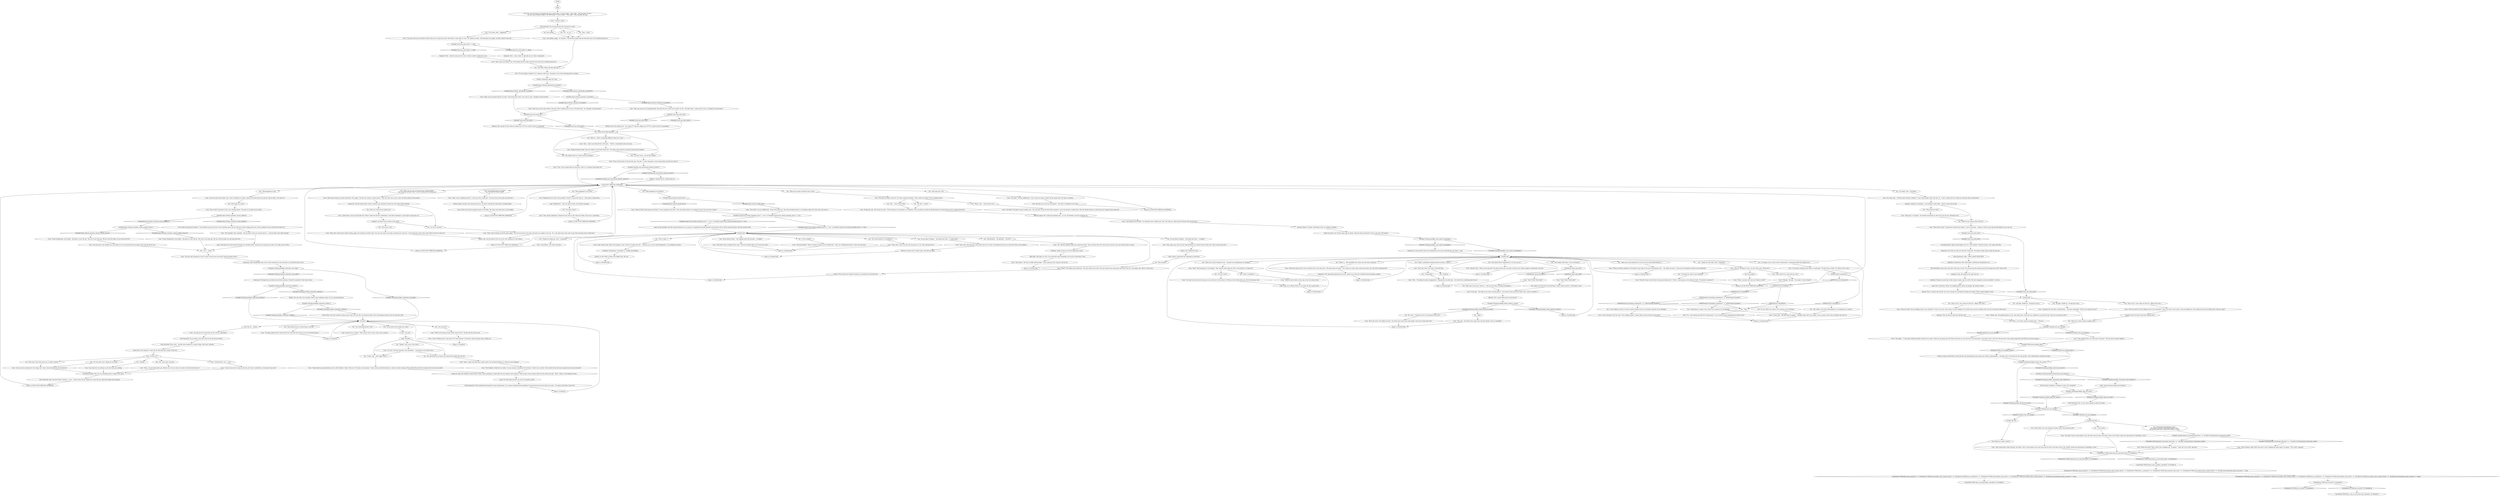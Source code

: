 # WHIRLING F2 / CUNO WAKEUP
# If you didn't make the authority check.
# ==================================================
digraph G {
	  0 [label="START"];
	  1 [label="input"];
	  2 [label="Variable[\"cargo.evrart_exited_unionhub_once\"] == true  or Variable[\"cargo.evrart_exited_unionhub_once\"] == true"];
	  3 [label="Variable[\"cargo.evrart_exited_unionhub_once\"] == true  or Variable[\"cargo.evrart_exited_unionhub_once\"] == true", shape=diamond];
	  4 [label="!(Variable[\"cargo.evrart_exited_unionhub_once\"] == true  or Variable[\"cargo.evrart_exited_unionhub_once\"] == true)", shape=diamond];
	  5 [label="Cuno: \"Yeah? What? What bells?\""];
	  6 [label="You: \"*Something*.\""];
	  7 [label="Cuno: \"Yeah, like what?\" He seems to like the idea."];
	  8 [label="IsTHCPresent(\"ultraliberal\")"];
	  9 [label="IsTHCPresent(\"ultraliberal\")", shape=diamond];
	  10 [label="!(IsTHCPresent(\"ultraliberal\"))", shape=diamond];
	  11 [label="Empathy: Wow, he did not take that rejection well."];
	  12 [label="You: \"I'm in pain, what... happened?\""];
	  13 [label="Cuno: \"Babybeard was in here. Was probably a *bitch* to clean this shit up...\" This seems to please him."];
	  14 [label="You: \"I'm a psycholocomotor, Cuno.\""];
	  15 [label="Cuno: \"Some doctor your pig friends sent over. Nix Fucklieb, I think. Total cunt.\" He spits on the ground. \"Came in here and knife fucked you, when you where sleeping. Then fucked off and told me to phone him if you shit yourself.\""];
	  16 [label="You: \"I feel fantastic. Let's... rock.\""];
	  17 [label="You: \"Who cares. Who cares about me. It doesn't matter.\""];
	  18 [label="You: \"What style was that?\""];
	  19 [label="Composure: Cunn and Pig? And you're picking him up on your cop-frequency too. This is... bad."];
	  20 [label="Cuno: \"Nix Fucklieb, I think he was called,\" he says trying to remember the situation. \"Said he was a doctor. Then fucked off and told me to phone him if you shit yourself.\""];
	  21 [label="You: \"Do you know if Joyce -- the company lady with the boat -- is alright?\""];
	  22 [label="Cuno: \"The big fuckhole?\" There's a flash of respect on his freckled face. \"Yeah, he's drinking downstairs. Cuno's not into that.\""];
	  23 [label="Jump to: [Untitled hub]"];
	  24 [label="You: \"Okay.\""];
	  25 [label="You: \"Thanks for your help, Cuno.\" (Conclude.)"];
	  26 [label="Cuno: \"Shit, pig... You better have some more shit than fuckin' roses or something.\""];
	  27 [label="Jump to: [Untitled hub]"];
	  28 [label="Conceptualization: Big-up fucky-fingers? He *is* a *free-thinker*. Beyond the box. Can't argue with that."];
	  29 [label="Variable[\"yard.cuno_intro_hub\"]"];
	  30 [label="Variable[\"yard.cuno_intro_hub\"]", shape=diamond];
	  31 [label="!(Variable[\"yard.cuno_intro_hub\"])", shape=diamond];
	  32 [label="Cuno: \"Thanks, pig.\" He quickly glances at you, then looks away. \"Now get your crippled ass up and tell Cuno, what are we gonna do now?\""];
	  33 [label="Composure: The kid really doesn't seem to harbour any animosity towards you. He seems almost friendly."];
	  34 [label="You: \"We're cool, Cuno,\""];
	  35 [label="CancelTask(\"TASK.find_a_way_to_turn_back_time_canceled\")--[[ Variable[ ]]"];
	  36 [label="Cuno: \"Nah... Cuno's just off speed for a few days...\" There's a melancholy look in his eyes."];
	  37 [label="You: \"Are you hurt?\""];
	  38 [label="Cuno: You see the shape of a prepubescent boy in FALN pants. It turns double -- then triple -- from the pain. He says:\nYou see Cuno's familiar shape in the FALN pants. It turns double -- then triple -- from the pain. He says:"];
	  39 [label="Empathy: Wow... Cuno's about to take pity on you. That's unexpected."];
	  40 [label="Pain Threshold: Yeah, that kid's taken a beating -- or ten -- from his dad. He has regard for a man who can walk after taking some damage."];
	  41 [label="Hand/Eye Coordination: It probably is... fucking butterfingers."];
	  42 [label="Volition: It's the *fault* of those who *killed* him. Not you."];
	  43 [label="Half Light: That bag's on *you*. You could have done something, but you just stood there. Fuck..."];
	  44 [label="Cuno: \"Walls are full of holes in here, pig. Even Cuno knows that.\""];
	  45 [label="Variable[\"whirling.postfight_klaasjeroom_hint_ballistics\"]"];
	  46 [label="Variable[\"whirling.postfight_klaasjeroom_hint_ballistics\"]", shape=diamond];
	  47 [label="!(Variable[\"whirling.postfight_klaasjeroom_hint_ballistics\"])", shape=diamond];
	  48 [label="You: \"Communism is stupid, Cuno. And it's not a person. It's an ideology.\""];
	  49 [label="You: \"Nothing.\""];
	  50 [label="Jump to: [CUNO POST TRIBUNAL MAINHUB]"];
	  51 [label="You: \"We should check Klaasje's room.\"\n\"We should check Mrs. Katarzine Alasije's room.\"\n\"We should check Miss Oranje Disco Dancer's room.\""];
	  52 [label="You: \"All right. Saddle up.\" (Accept the Cuno.)"];
	  53 [label="Pain Threshold: Look at him. Life hasn't been easy on him. You wanna drag him along and put him through more shit? *Your* shit?"];
	  54 [label="Cuno: \"Sorry for what?! For not adding Cuno to your shitshow?! Cuno's not sorry. Cuno's glad. I was just kidding. You couldn't get Cuno for a million reál. You can't even get out bed, loser.\""];
	  55 [label="Cuno: \"Bitch next door? That's what Cuno's thinking too,\" he agrees. \"Good call. Let's rock it, pig-man.\""];
	  56 [label="Variable[\"whirling.cuno_not_coming\"]"];
	  57 [label="Variable[\"whirling.cuno_not_coming\"]", shape=diamond];
	  58 [label="!(Variable[\"whirling.cuno_not_coming\"])", shape=diamond];
	  59 [label="Cuno: \"They say you burned half the city down. Thousands dead. That's very cool to Cuno. I thought I'd stick around.\""];
	  60 [label="Rhetoric: He's saying *I* now? And not calling you a f****t or a pig? Is he ill or something?"];
	  61 [label="Cuno: \"Pretty fucking bad, Cuno thinks.\" He points to your left leg. \"But you're one lucky pig. The doc took the bullet out and said you'll live.\""];
	  62 [label="Variable[\"whirling.postfight_endurance_very_high\"]"];
	  63 [label="Variable[\"whirling.postfight_endurance_very_high\"]", shape=diamond];
	  64 [label="!(Variable[\"whirling.postfight_endurance_very_high\"])", shape=diamond];
	  65 [label="Cuno: \"Cuno did.\""];
	  66 [label="You: (Get up -- slowly.)"];
	  67 [label="Cuno: He looks you in the eye and repeats: \"Two days is *nothing* to the Cuno.\""];
	  68 [label="Volition: Of course she's *really* gone, what did you think."];
	  69 [label="Cuno: \"Was nothin'.\" He tries to shake off the image. \"Cuno's gonna go into a bag too. We all are.\""];
	  70 [label="Variable[\"whirling.postfight_logic_her_room\"]"];
	  71 [label="Variable[\"whirling.postfight_logic_her_room\"]", shape=diamond];
	  72 [label="!(Variable[\"whirling.postfight_logic_her_room\"])", shape=diamond];
	  73 [label="Volition: Relax, the kid is just messing with you. You didn't actually get *thousands* of people killed."];
	  74 [label="Variable[\"plaza.tribunal_hardie_shot\"]"];
	  75 [label="Variable[\"plaza.tribunal_hardie_shot\"]", shape=diamond];
	  76 [label="!(Variable[\"plaza.tribunal_hardie_shot\"])", shape=diamond];
	  77 [label="Jump to: [CUNO POST TRIBUNAL MAINHUB]"];
	  78 [label="Cuno: \"Tough shit, pig.\" He crosses his arms. \"All Cuno knows is the harbour is in lockdown, town's fucked now. Half the Hardie bitches are dead and even your company bitch left.\""];
	  79 [label="Cuno: \"Oh really?\" He doesn't seem to believe you. \"You can't get to that fat fuck Evrart anymore, 'cause the harbour's locked down. Half the Hardie bitches are dead and your company bitch sailed off.\""];
	  80 [label="You: \"Okay.\""];
	  81 [label="You: \"It's simple, Cuno. I have to find *communism*. Communism killed the hanged man.\""];
	  82 [label="You: \"The coolest, Cuno. But unfortunately it's an ideology, not a person.\""];
	  83 [label="You: \"I don't know. Let's just aimlessly wander until a clue presents itself.\""];
	  84 [label="You: \"Sorry, Cuno, I can't take you with me.\" (Refuse the Cuno.)"];
	  85 [label="Untitled hub (02)"];
	  86 [label="Variable[\"yard.cuno_intro_hub\"] == false"];
	  87 [label="Variable[\"yard.cuno_intro_hub\"] == false", shape=diamond];
	  88 [label="!(Variable[\"yard.cuno_intro_hub\"] == false)", shape=diamond];
	  89 [label="Cuno: \"Yeah, that's what Cuno's fuckin' saying, piggo. He's letting you off the hook.\" He rests his hands on his hips and looks you in the eye. \"A one time boon, from Cunn to pig. There won't be a next one.\""];
	  90 [label="You: \"Wait... what?\""];
	  91 [label="You: \"The what? Where did they take him?\""];
	  92 [label="Cuno: \"Nah, Cuno's just lying to you. The fucking boo-boo wagon took four-eyes away. He's probably gonna live.\""];
	  93 [label="Variable[\"whirling.cuno_postribunal_rhetoric_noslurs\"]"];
	  94 [label="Variable[\"whirling.cuno_postribunal_rhetoric_noslurs\"]", shape=diamond];
	  95 [label="!(Variable[\"whirling.cuno_postribunal_rhetoric_noslurs\"])", shape=diamond];
	  96 [label="You: \"What happened to me?\""];
	  97 [label="Logic: *Babybeard*... that can only be Garte, the cafeteria manager."];
	  98 [label="Endurance: Through tears and blood and stitches tearing it *should* be possible. From time to time..."];
	  99 [label="You: \"Has anyone from my station been to see me?\""];
	  100 [label="Variable[\"whirling.postfight_cuno_esprit_cunnandpig\"]"];
	  101 [label="Variable[\"whirling.postfight_cuno_esprit_cunnandpig\"]", shape=diamond];
	  102 [label="!(Variable[\"whirling.postfight_cuno_esprit_cunnandpig\"])", shape=diamond];
	  103 [label="You: \"You said thousands are dead?\"\n\"You said half the town is dead?\""];
	  104 [label="Cuno: \"Sure, pig. Sure.\" He shakes his head. \"You better have more than some fuckin' roses if you wanna bust this.\""];
	  105 [label="You: \"All right. Saddle up.\" (Accept the Cuno.)"];
	  106 [label="You: \"Now? As to what's going to happen next...\""];
	  107 [label="Cuno: \"That sounds like a hella shit plan. You askin' Cuno to come along to your shit-show and you don't even know what to do? Fuckin' check your pig journal or something. C'mon...\""];
	  108 [label="Variable[\"plaza.tribunal_headshot_succeeded\"]"];
	  109 [label="Variable[\"plaza.tribunal_headshot_succeeded\"]", shape=diamond];
	  110 [label="!(Variable[\"plaza.tribunal_headshot_succeeded\"])", shape=diamond];
	  111 [label="You: \"Thanks, Cuno, you're a life saver.\""];
	  112 [label="Cuno: \"Titus died,\" he says indifferently. \"Some of his goons too. The whole fucking harbour is in lockdown right now. Even Cuno can't get in.\""];
	  113 [label="Cuno: \"No.\" The kid suddenly looks very young and small. \"She was dead when the Union doctor arrived. Cuno saw them put her in a bag.\""];
	  114 [label="Cuno: \"Will-pig.\" He nods. \"You ready to walk, will-pig?\""];
	  115 [label="Cuno: \"Shit ain't nothing to Cuno,\" he says with a nod. \"What now?\""];
	  116 [label="Cuno: \"That's Klaasje, right? Bitch next door? Cuno's thinking the same thing,\" he agrees. \"Let's rock it, pig-man.\""];
	  117 [label="Variable[\"yard.cuno_intro_hub\"]"];
	  118 [label="Variable[\"yard.cuno_intro_hub\"]", shape=diamond];
	  119 [label="!(Variable[\"yard.cuno_intro_hub\"])", shape=diamond];
	  120 [label="Jump to: [Untitled hub]"];
	  121 [label="You: \"Wait, but *why* do you forgive me?"];
	  122 [label="Empathy: He doesn't have anyone in the world."];
	  123 [label="IsTaskActive(\"TASK.check_back_on_renovation_later\")--[[ Variable[ ]]"];
	  124 [label="IsTaskActive(\"TASK.check_back_on_renovation_later\")--[[ Variable[ ]]", shape=diamond];
	  125 [label="!(IsTaskActive(\"TASK.check_back_on_renovation_later\")--[[ Variable[ ]])", shape=diamond];
	  126 [label="Variable[\"plaza.tribunal_shoulder_wound_avoided_cuirass\"]"];
	  127 [label="Variable[\"plaza.tribunal_shoulder_wound_avoided_cuirass\"]", shape=diamond];
	  128 [label="!(Variable[\"plaza.tribunal_shoulder_wound_avoided_cuirass\"])", shape=diamond];
	  129 [label="Cunohurt"];
	  130 [label="You: \"You said there was a doctor who removed the bullet from my leg.\""];
	  131 [label="Cuno: \"Final-style,\" he repeats. \"You fucked everything up. Now Cuno's all you got. Terminal Cuno.\""];
	  132 [label="You: \"Is Titus alright?\""];
	  133 [label="Drama: He's telling the truth."];
	  134 [label="Cuno: \"Rich bitch? Yeah, probably. Boat's gone. Cuno'd be fucking *fine* too if Cuno had a boat...\""];
	  135 [label="Cuno: \"Yeah? What? What bells?\""];
	  136 [label="You: \"They were on the roof. I did not... I did not catch them. Fucking butterfingers...\""];
	  137 [label="You: \"*Why* do you wanna come with me?\""];
	  138 [label="Variable[\"whirling.cuno_not_coming\"]"];
	  139 [label="Variable[\"whirling.cuno_not_coming\"]", shape=diamond];
	  140 [label="!(Variable[\"whirling.cuno_not_coming\"])", shape=diamond];
	  141 [label="You: \"Gnhhhh...\""];
	  142 [label="Cuno: \"Cuno can see you're trying to shit him, but Cuno's unshittable, so fuck does Cuno care?\""];
	  143 [label="Logic: If he did triage and left, you must be relatively stable."];
	  144 [label="Pain Threshold: Also, it's just close enough to endure the walk."];
	  145 [label="Cuno: \"Two days,\" he says indifferently. \"Cuno's been out longer, sleepin' off the speed train. Two days is nothing.\""];
	  146 [label="Logic: Evrart probably used this armed altercation as an excuse to completely barricade himself in the harbour and cut off all communications with the outside world."];
	  147 [label="Untitled hub"];
	  148 [label="Cuno: \"To the hospital, fucktard. Try to keep up with Cuno.\" He glares at you with something akin to respect..."];
	  149 [label="Cuno: \"Pretty fucking bad, Cuno thinks.\" He points to your left leg. \"But you're one lucky pig. The doc took the bullet out and said you'll live.\""];
	  150 [label="Cuno: \"The shoulder's fine, probably... The doc didn't seem too worried about it -- said the bullet went right through.\""];
	  151 [label="Cuno: \"*Why* in the name of fuck would Cuno be hurt?\" The kid rolls his eyes at you."];
	  152 [label="Cuno: \"Cuno's fucking smart, Cuno wasn't *in* that fuck-pile. Cuno knows when shit goes south, unlike you.\""];
	  153 [label="You: \"I'm very bad, Cuno. Things are very bad.\""];
	  154 [label="Cuno: \"Yeah, she's way gone pig. Cuno's been here for two days and babybeard and you are the only fucks in the building.\""];
	  155 [label="Cuno: \"You want Cuno to be your yes-man, or you want me to tell it like it is? Walls are full of holes here, pig. Even Cuno knows that.\""];
	  156 [label="You: \"How long was I out?\""];
	  157 [label="You: \"Relax, Cuno -- I know what to do.\""];
	  158 [label="You: (Yank it out and show the dried flower, while it falls to pieces.) \"This flower, Cuno!\""];
	  159 [label="Variable[\"whirling.postfight_blackc_rhetoric_wrong\"]"];
	  160 [label="Variable[\"whirling.postfight_blackc_rhetoric_wrong\"]", shape=diamond];
	  161 [label="!(Variable[\"whirling.postfight_blackc_rhetoric_wrong\"])", shape=diamond];
	  162 [label="Cuno: \"Yeah that sounds real to Cuno. Forensics-shit. True crime shit.\" The kid punches his palm. \"Let's check out some crime scenes and assess shit. Pig-style! Anything else?\""];
	  163 [label="Cuno: \"So... you're gonna go after this *Communism*, or you wanna bounce something else off the Cuno?\""];
	  164 [label="Jump to: [CUNO POST TRIBUNAL MAINHUB]"];
	  165 [label="Pain Threshold: Ouch, ouch... The kid turns double for a second. Damn, that hurts. Breathe..."];
	  166 [label="You: \"Titus is dead...?\""];
	  167 [label="You: \"Do you know if Klaasje -- the blonde next door -- is really gone?\""];
	  168 [label="Shivers: A gust of wind blows in from the bay, the duraluminium box around you vibrates imperceptibly... a familiar cold, a red thread on the roof upstairs. Taut. Plucked like a string by the gust."];
	  169 [label="Variable[\"TASK.arrest_klaasje_done\"]"];
	  170 [label="Variable[\"TASK.arrest_klaasje_done\"]", shape=diamond];
	  171 [label="!(Variable[\"TASK.arrest_klaasje_done\"])", shape=diamond];
	  172 [label="You: \"What happened to the others?\""];
	  173 [label="Jump to: [Untitled hub]"];
	  174 [label="Rhetoric: He's wrong! What does he even know?!"];
	  175 [label="Cuno: \"Huh?\" The kid appears to be thinking. \"That could've been there for years. Cuno thinks it's a dead end.\""];
	  176 [label="You: \"I don't know but I won't give up, Cuno.\""];
	  177 [label="Jump to: [Untitled hub]"];
	  178 [label="Empathy: Look, this might be his only way out."];
	  179 [label="Untitled hub"];
	  180 [label="Jump to: [Untitled hub]"];
	  181 [label="Cuno: \"Yeah, Cuno's letting you off the hook, piggo.\" He rests his hands on his hips and looks you straight in the eye. \"It's a one time boon, from Cunn to pig. The next time you're a dead man.\""];
	  182 [label="IsTaskActive(\"TASK.face_yourself\")--[[ Variable[ ]]"];
	  183 [label="IsTaskActive(\"TASK.face_yourself\")--[[ Variable[ ]]", shape=diamond];
	  184 [label="!(IsTaskActive(\"TASK.face_yourself\")--[[ Variable[ ]])", shape=diamond];
	  185 [label="Cuno: \"Now's not the time to shit the bed, pig.\" He spits. \"C'mon, baconman, Cuno's gonna help you hold your shit in.\""];
	  186 [label="Pain Threshold: You can take it. Just don't lean on the old leg too heavily."];
	  187 [label="Cuno: \"What?\" He studies your expression. \"You don't believe the Cuno? You don't believe the Cuno knows this shit? Fuck you, Cuno keeps tabs. Bitch is outta town.\""];
	  188 [label="You: \"Yeah, it probably is.\""];
	  189 [label="Logic: There is no telling *when* it was made. He had a point there."];
	  190 [label="Cuno: \"Some of those Union goons got fucked,\" he says pointing at the door. \"Now the whole harbour is in lockdown. Even Cuno can't get in there.\""];
	  191 [label="You: \"Did Elizabeth -- the gardener -- survive?\""];
	  192 [label="You: \"Thanks for telling me, Cuno.\" (Conclude.)"];
	  193 [label="Endurance: Say what you will, but this kid's *hard shit*. He might actually make a good cop one day."];
	  194 [label="Pain Threshold: You can barely hear him, the pain is so bad."];
	  195 [label="Cuno: \"They say you got a lot of people killed. Like half the town. They say you didn't do shit.\" He looks down. \"I guess that's cool, so I thought I'd stick around.\""];
	  196 [label="Jump to: [CUNO POST TRIBUNAL MAINHUB]"];
	  197 [label="You: \"C'mon, man... who *really* did it?\""];
	  198 [label="Cuno: \"Yeah... Some cunt from your station came over and knife fucked you, when you were sleeping.\""];
	  199 [label="Cuno: Cuno observes you getting on your feet and says nothing."];
	  200 [label="Cuno: \"Cuno's got zero patience for this weepy shit. Cuno's been through way worse than this.\""];
	  201 [label="Cuno: \"So how is it?\""];
	  202 [label="Jump to: [CUNO POST TRIBUNAL MAINHUB]"];
	  203 [label="Esprit de Corps: Let's do this tango, pig, he thinks. Detective Pig and detective Cunn on the case. We bouncin'."];
	  204 [label="You: \"The fuck Cuno?\""];
	  205 [label="Variable[\"whirling.postfight_shivers_her_room\"]"];
	  206 [label="Variable[\"whirling.postfight_shivers_her_room\"]", shape=diamond];
	  207 [label="!(Variable[\"whirling.postfight_shivers_her_room\"])", shape=diamond];
	  208 [label="Jump to: [CUNO POST TRIBUNAL MAINHUB]"];
	  209 [label="Cuno: \"No problem. Cuno shares the info.\""];
	  210 [label="Cuno: \"She's gone, pig. Cuno saw her take off before you started all that violent shit. Had a suitcase and shit.\""];
	  211 [label="CheckItem(\"dried_may_bells\")"];
	  212 [label="CheckItem(\"dried_may_bells\")", shape=diamond];
	  213 [label="!(CheckItem(\"dried_may_bells\"))", shape=diamond];
	  214 [label="Cuno: \"C'mon, pig...\" The kid snaps his fingers. \"Thoughts didn't kill Cuno's gimp. It was a person. Even Cuno can figure this shit out.\""];
	  215 [label="Untitled hub (02)"];
	  216 [label="Cuno: \"This scene is dead.\" He gestures towards the window. \"Cuno's outta here -- might as well be a pig, big-up fucky-fingers on my way out.\""];
	  217 [label="You: \"Now... as to what's going to happen next...\" (Get up.)"];
	  218 [label="Cuno: \"Don't get all hung up on that yesterday's shit, piggo,\" the kid says, trying to sound mature. \"That was then, this is now. Cuno's all about being in the moment.\""];
	  219 [label="Cuno: \"Sure, Cuno's gonna help you with that. Cuno's in a *giving* mood right now.\""];
	  220 [label="Cuno: \"Are your legs attached to Cuno? Can the *Cuno* move your legs? The fuck should I know...\""];
	  221 [label="Savoir Faire: You won't be able to dance much, that's for sure. But you should be able to live with limping around. If you can call that a life."];
	  222 [label="Cuno: \"You askin' Cuno to come along to your shit-show and you don't even know what to do? Fuckin' check your pig journal or something. C'mon...\""];
	  223 [label="Cuno: \"Yeah, that's what Cuno said. No one goes in or out. Shit's paranoid now.\""];
	  224 [label="You: \"There's something creeping around out there. I sense it.\""];
	  225 [label="IsTHCPresent(\"communist\")"];
	  226 [label="IsTHCPresent(\"communist\")", shape=diamond];
	  227 [label="!(IsTHCPresent(\"communist\"))", shape=diamond];
	  228 [label="Cuno: \"Miracle? Shit... What is this weak shit? You gotta watch your own back, miracles don't fuckin' happen in Martinaise. Get real.\""];
	  229 [label="You: \"I'm giving up. Time to start drinking.\""];
	  230 [label="Jump to: [Untitled hub]"];
	  231 [label="Empathy: Asking for something -- even asking to come along -- doesn't come easy for him."];
	  232 [label="You: Whatever it takes. [Leave.]"];
	  233 [label="You: \"Didn't you say you and I were done. Professionally?\"\n\"How come you're here, Cuno -- aren't you pissed at me anymore?\""];
	  234 [label="Drama: Sire, the boy believes this to be true. He's giving you a last chance."];
	  235 [label="Cuno: \"Just kidding, piggo,\" he chuckles. \"The boo-boo wagon took the binoclard away. He's probably gonna live.\""];
	  236 [label="Cuno: \"They say you shot that fucker in the face. That's fucking cool to Cuno.\" He looks down. \"So I thought I'd stick around.\""];
	  237 [label="CUNO POST TRIBUNAL MAINHUB"];
	  238 [label="Rhetoric: Sounds like he's alright after all."];
	  239 [label="You: \"What happened to my room?\""];
	  240 [label="You: \"Can I... walk?\""];
	  241 [label="Jump to: [Cunohurt]"];
	  242 [label="Cuno: \"It's cool.\" He nods seriously. \"Just remember -- Cuno doesn't save shit for free.\""];
	  243 [label="IsTHCPresent(\"revacholian_nationhood\")  or  IsTHCPresent(\"moralist\")"];
	  244 [label="IsTHCPresent(\"revacholian_nationhood\")  or  IsTHCPresent(\"moralist\")", shape=diamond];
	  245 [label="!(IsTHCPresent(\"revacholian_nationhood\")  or  IsTHCPresent(\"moralist\"))", shape=diamond];
	  246 [label="Cuno: \"Shit...\" He shakes his head, disappointed. \"Playing the Cuno like that... You better have something else for me.\""];
	  247 [label="Jump to: [Untitled hub]"];
	  248 [label="Cuno: \"You're starting to lose the Cuno.\" He's looking around. \"Sounds like you ain't got shit to go by here.\""];
	  249 [label="You: \"Sorry, Cuno, I can't take you with me.\" (Refuse the Cuno.)"];
	  250 [label="Hand/Eye Coordination: Kid would make a half-decent sharpshooter, no?"];
	  251 [label="Cuno: \"Sorry for what?! For not adding Cuno to your shitshow?! Cuno's not sorry. Cuno's glad. I was just kidding too. You couldn't get Cuno for million reál. Fuck you, okay?\""];
	  252 [label="Rhetoric: He's not saying Cuno -- he's saying *I*? And not calling you a f****t or a pig? Is he ill or something?"];
	  253 [label="Cuno: \"Listen-listen, Cuno's just big like that. Doesn't need that bitch-ass melodrama. Cuno fires and forgets. Cuno forgives and moves on.\""];
	  254 [label="You: \"Be straight with me. I need to get my bearings.\""];
	  255 [label="Variable[\"whirling.postfight_endurance_medium\"]"];
	  256 [label="Variable[\"whirling.postfight_endurance_medium\"]", shape=diamond];
	  257 [label="!(Variable[\"whirling.postfight_endurance_medium\"])", shape=diamond];
	  258 [label="Jump to: [Cunohurt]"];
	  259 [label="You: \"My... disco days are done.\""];
	  260 [label="Cuno: \"Go easy, pig. You wanna lean on the Cuno or something?\""];
	  261 [label="Logic: There were only ten people present at the fight. Ten times more than that is very unlikely."];
	  262 [label="You: \"You mean Garte?\""];
	  263 [label="Volition: Who would have thought? Perhaps you should have *arrested* her?"];
	  264 [label="You: \"You don't... know?\""];
	  265 [label="You: \"But... I don't know either.\""];
	  266 [label="Cuno: \"Cuno thinks you're fucked,\" he concludes with a solemn nod. \"But I can help you. What'cha got? Bounce that shit off Cuno.\""];
	  267 [label="You: \"There were some footprints in the dust in the room behind Klaasje's...\""];
	  268 [label="You: \"There's a... 28% possibility the victim was shot from a distance.\""];
	  269 [label="You: \"There was a hole in Klaasje's wall -- someone was checking her out. Peeping.\""];
	  270 [label="You: \"It's not *that* cool. And it's not a person, but an ideology.\""];
	  271 [label="You: Say nothing."];
	  272 [label="Cuno: \"What, you mute now? Are you *ready to walk*?\""];
	  273 [label="Cuno: \"So, listen, pig...\" The kid seems hesitant suddenly. \"Cuno's been thinkin' about shit and, uh... Cuno's coming with you. Help you wrap this shit up. Final-style.\""];
	  274 [label="Authority: Trying to recruit him is like trying to make a pet out of fire. This kid recognizes only one authority -- his own."];
	  275 [label="CancelTask(\"TASK.take_on_responsibility_cancelled\")--[[ Variable[ ]]"];
	  276 [label="Cuno: \"Coinslot's dead.\""];
	  277 [label="You: \"Hold on... There's something different about you, Cuno...\""];
	  278 [label="Cuno: \"Being off speed makes Cuno sad. Makes Cuno *think* about shit.\" He makes vague gestures around his head with his fingers."];
	  279 [label="Cuno: \"How would Cuno know? Cuno's not a fucking doctor.\" He looks at you like you're an idiot."];
	  280 [label="Cuno: \"You got shot in the shoulder too, but luckily you were wearing that fancy teapot and it took the hit for you.\""];
	  281 [label="Endurance: With considerable pain, and a stitch tearing every now and then, you should be able to do it."];
	  282 [label="Esprit de Corps: Nix Gottlieb, station medic, throws a bag containing a small bullet into the medical waste disposer. Then he pops some caramel candy into his mouth and says: \"Next.\" There's a line behind his door..."];
	  283 [label="Cuno: \"Yeah, fuckin' dead. Died in the hospital, I hear. Union's all weepy and shit...\" He gives you a nod of acknowledgement: \"It's probably your fault.\""];
	  284 [label="Logic: You did mention doing more ballistics..."];
	  285 [label="Cuno: \"Accepted the Cuno like a motherfucker...\" He nods respectfully. \"What are we gonna do now?\""];
	  286 [label="Cuno: \"Yeah, debrief Cuno. Let Cuno know *the plan*.\" The kid rubs his hands together."];
	  287 [label="Jump to: [Untitled hub]"];
	  288 [label="Variable[\"plaza.tribunal_spiritbomb_succeeded\"]"];
	  289 [label="Variable[\"plaza.tribunal_spiritbomb_succeeded\"]", shape=diamond];
	  290 [label="!(Variable[\"plaza.tribunal_spiritbomb_succeeded\"])", shape=diamond];
	  291 [label="You: \"How badly am I hurt?\""];
	  292 [label="Savoir Faire: Your balance is *way* off. You feel like you're about to fall over."];
	  293 [label="Visual Calculus: Ballistics. In Klaasje's room. Do it *properly*."];
	  294 [label="You: \"Do you know if Klaasje -- the blonde next door -- is alright?\""];
	  295 [label="You: \"No, Cuno -- *somehow* this *is* connected to the case.\""];
	  296 [label="You: \"I don't know.\""];
	  297 [label="Variable[\"whirling.klaasje_chosename_katarzine\"]  or  Variable[\"whirling.klaasje_chosename_modd\"]"];
	  298 [label="Variable[\"whirling.klaasje_chosename_katarzine\"]  or  Variable[\"whirling.klaasje_chosename_modd\"]", shape=diamond];
	  299 [label="!(Variable[\"whirling.klaasje_chosename_katarzine\"]  or  Variable[\"whirling.klaasje_chosename_modd\"])", shape=diamond];
	  300 [label="Variable[\"yard.cuno_intro_hub\"]"];
	  301 [label="Variable[\"yard.cuno_intro_hub\"]", shape=diamond];
	  302 [label="!(Variable[\"yard.cuno_intro_hub\"])", shape=diamond];
	  303 [label="Cuno: \"Cuno just told you your friend is dead! And you're crying about pain? That doesn't seem right to Cuno.\" He shakes his head. \"The binoclard was alright, he didn't deserve that shit...\""];
	  304 [label="You: \"Go away, Cuno... Let me die in peace.\""];
	  305 [label="Cuno: \"You tore some shit up there, pig.\" Cuno is looking at you like a tamed wolf would look at his master. Like an equal. \"Got shot too.\""];
	  306 [label="Cuno: Then his expression mellows. \"Cuno thinks you got shot twice. In the shoulder and in the leg. The leg's pretty fucking nasty, but a doctor looked you over and took the bullet out.\""];
	  307 [label="Volition: You can walk. If it's possible, then by pure willpower alone. You're a psycholocomotor."];
	  308 [label="You: \"Do you know who treated me, Cuno?\""];
	  309 [label="Perception (Sight): Still, you see something akin to respect in his eyes."];
	  310 [label="Volition: Thank god, okay, he's alive."];
	  311 [label="You: \"She escaped?\""];
	  312 [label="Suggestion: He's genuinely impressed, but that's mostly to do with how scientific that percentage sounded."];
	  313 [label="Cuno: \"Yeah, it was a fucking massacre,\" Cuno says with a wide grin. \"You and Cuno are the only ones left here.\""];
	  314 [label="Logic: Doesn't sound like she's planning to come back."];
	  315 [label="Jump to: [Untitled hub]"];
	  316 [label="Empathy: Tough he may be, but this image left a mark."];
	  317 [label="You: \"The fucking *May bells*, Cuno, the flowers!\""];
	  318 [label="You: \"The miracle hasn't happened yet. It's not over yet.\""];
	  319 [label="You: \"I can suddenly see how it's hard to indict someone who is not actually a person, but an ideology...\""];
	  320 [label="Cuno: \"Fuck off, Cuno's not into this old man piss-drinker shit.\" There's a short pause as he shakes his head. \"You ready to walk now?\""];
	  321 [label="Logic: He is streetwise. Knows the neighbourhood. Knows the people. He could be useful."];
	  322 [label="Cuno: \"Yes, gimp... ?\" Cuno asks, seeing the effort it takes you to stand. \"What are you gonna do now? Ride outta here on your shit-river? You'll die alone. Cuno doesn't give a shit now. Too late now. Cuno's gonna hang here and *fuck* your room up again...\""];
	  323 [label="Jump to: [Untitled hub]"];
	  325 [label="You: Say nothing."];
	  326 [label="Cuno: \"Yeah... you got lucky there, pig. Maybe now Cuno can show you what real brutal hard music is.\""];
	  327 [label="Jump to: [Cunohurt]"];
	  328 [label="Reaction Speed: He's really been keeping tabs -- on you, the Hardies, even the company rep."];
	  329 [label="Jump to: [CUNO POST TRIBUNAL MAINHUB]"];
	  330 [label="You: \"The whole harbour is in lockdown?\""];
	  331 [label="Cuno: \"The fuck you askin' Cuno for?\" He seems annoyed somehow. \"How would Cuno know? Cuno's fucking twelve!\""];
	  332 [label="Jump to: [Untitled hub]"];
	  333 [label="Untitled hub"];
	  334 [label="Cuno: \"Fuck, pig...\" He looks at you with a worried glance. \"Cuno doesn't know about this flower shit. Cuno's not feelin' it.\""];
	  335 [label="Reaction Speed: *I* again. Something in him *is* shifting, changing."];
	  336 [label="Electrochemistry: Khm... DRUG ASSET DETECTED!"];
	  337 [label="Empathy: Wow, he did not take that rejection well."];
	  338 [label="CUNO POSTTRIB PREHUB"];
	  339 [label="Variable[\"plaza.tribunal_shoulder_wound_suffered\"]"];
	  340 [label="Variable[\"plaza.tribunal_shoulder_wound_suffered\"]", shape=diamond];
	  341 [label="!(Variable[\"plaza.tribunal_shoulder_wound_suffered\"])", shape=diamond];
	  342 [label="Cuno: Cuno lets out a whistle. \"That's pretty cool to Cuno. Cuno's also a psycho.\""];
	  343 [label="Logic: He didn't."];
	  344 [label="Electrochemistry: We're detecting *drouamine* in your bloodstream. It's a potent morphine-based painkiller. The good doctor must have given you some... It's gonna suck when it wears off."];
	  345 [label="Cuno: \"Yeah, fuckin' babybeard. Cleaned all your shit up. He's like your fuckin' mom now or something.\""];
	  346 [label="You: \"What do you think I should do now, Cuno?\""];
	  347 [label="Cuno: \"There are fuckin' footprints *everywhere*, pig. Pigs are too into this footprints shit...\" He shakes his head. \"Cuno just saw footprints outside on the *sidewalk*.\""];
	  348 [label="Jump to: [Untitled hub]"];
	  349 [label="Cuno: \"Is that like a fucking street name or something?\" The kid stops to think. \"It's pretty cool to Cuno.\""];
	  350 [label="You: \"I'm ready, Cuno.\" (Conclude.)"];
	  351 [label="Volition: This is a twelve year old kid. You can't seriously be considering *taking him along*?! What's gonna happen to him?"];
	  352 [label="Empathy: Wow... the kid's name must be Cuno. And he's about to take pity on you."];
	  353 [label="You: \"So we're cool now?\""];
	  354 [label="IsTaskActive(\"TASK.find_some_moralists\")  or  IsTaskActive(\"TASK.talk_moralism_with_sunday_friend\")  or  IsTaskActive(\"TASK.form_a_committee\")  or  IsTaskActive(\"TASK.talk_moralism_with_trant\")  or  IsTaskActive(\"TASK.ask_smoker_about_sunday_friend\")  or  Variable[\"jam.abandoned_cabin_accessed\"] == false"];
	  355 [label="IsTaskActive(\"TASK.find_some_moralists\")  or  IsTaskActive(\"TASK.talk_moralism_with_sunday_friend\")  or  IsTaskActive(\"TASK.form_a_committee\")  or  IsTaskActive(\"TASK.talk_moralism_with_trant\")  or  IsTaskActive(\"TASK.ask_smoker_about_sunday_friend\")  or  Variable[\"jam.abandoned_cabin_accessed\"] == false", shape=diamond];
	  356 [label="!(IsTaskActive(\"TASK.find_some_moralists\")  or  IsTaskActive(\"TASK.talk_moralism_with_sunday_friend\")  or  IsTaskActive(\"TASK.form_a_committee\")  or  IsTaskActive(\"TASK.talk_moralism_with_trant\")  or  IsTaskActive(\"TASK.ask_smoker_about_sunday_friend\")  or  Variable[\"jam.abandoned_cabin_accessed\"] == false)", shape=diamond];
	  357 [label="You: \"No... no, no...\""];
	  358 [label="CancelTask(\"TASK.become_man_of_plenty_cancelled\")--[[ Variable[ ]]"];
	  359 [label="Logic: The bullet must have passed through your shoulder blade, missing your lung and your heart. You lucky son of a bitch..."];
	  360 [label="Variable[\"whirling.postfight_endurance_volition\"]"];
	  361 [label="Variable[\"whirling.postfight_endurance_volition\"]", shape=diamond];
	  362 [label="!(Variable[\"whirling.postfight_endurance_volition\"])", shape=diamond];
	  363 [label="Cuno: \"You keep asking all this *weird shit* from Cuno that the Cuno has no way of knowing about.\""];
	  0 -> 1
	  1 -> 38
	  2 -> 3
	  2 -> 4
	  3 -> 146
	  4 -> 147
	  5 -> 158
	  6 -> 246
	  7 -> 49
	  7 -> 6
	  8 -> 9
	  8 -> 10
	  9 -> 24
	  9 -> 270
	  10 -> 243
	  11 -> 217
	  12 -> 303
	  13 -> 97
	  14 -> 342
	  15 -> 282
	  16 -> 142
	  17 -> 200
	  18 -> 131
	  19 -> 333
	  20 -> 282
	  21 -> 134
	  22 -> 23
	  23 -> 147
	  24 -> 163
	  25 -> 115
	  26 -> 230
	  27 -> 333
	  28 -> 193
	  29 -> 30
	  29 -> 31
	  30 -> 28
	  31 -> 179
	  32 -> 217
	  33 -> 121
	  33 -> 353
	  34 -> 89
	  36 -> 278
	  37 -> 151
	  38 -> 276
	  39 -> 92
	  40 -> 202
	  41 -> 42
	  42 -> 120
	  43 -> 69
	  44 -> 189
	  45 -> 46
	  45 -> 47
	  46 -> 284
	  47 -> 293
	  48 -> 214
	  49 -> 246
	  50 -> 237
	  51 -> 297
	  52 -> 32
	  53 -> 178
	  54 -> 11
	  55 -> 123
	  56 -> 57
	  56 -> 58
	  57 -> 85
	  58 -> 215
	  59 -> 117
	  60 -> 338
	  61 -> 280
	  62 -> 64
	  62 -> 63
	  63 -> 129
	  64 -> 98
	  65 -> 343
	  66 -> 260
	  67 -> 329
	  68 -> 315
	  69 -> 173
	  70 -> 72
	  70 -> 71
	  71 -> 144
	  72 -> 56
	  73 -> 261
	  74 -> 75
	  74 -> 76
	  75 -> 112
	  76 -> 190
	  77 -> 237
	  78 -> 328
	  79 -> 328
	  80 -> 26
	  81 -> 349
	  82 -> 214
	  83 -> 107
	  84 -> 251
	  85 -> 232
	  86 -> 88
	  86 -> 87
	  87 -> 352
	  88 -> 39
	  89 -> 234
	  90 -> 235
	  91 -> 148
	  92 -> 91
	  93 -> 94
	  93 -> 95
	  94 -> 238
	  95 -> 237
	  96 -> 305
	  97 -> 262
	  98 -> 255
	  99 -> 363
	  100 -> 101
	  100 -> 102
	  101 -> 19
	  102 -> 333
	  103 -> 313
	  104 -> 230
	  105 -> 285
	  106 -> 138
	  107 -> 123
	  108 -> 109
	  108 -> 110
	  109 -> 236
	  110 -> 195
	  111 -> 242
	  112 -> 2
	  113 -> 316
	  114 -> 50
	  115 -> 176
	  115 -> 229
	  115 -> 271
	  116 -> 123
	  117 -> 118
	  117 -> 119
	  118 -> 60
	  119 -> 338
	  120 -> 147
	  121 -> 253
	  122 -> 353
	  122 -> 34
	  123 -> 124
	  123 -> 125
	  125 -> 358
	  126 -> 128
	  126 -> 127
	  127 -> 61
	  128 -> 149
	  129 -> 66
	  129 -> 99
	  129 -> 37
	  129 -> 14
	  129 -> 308
	  130 -> 198
	  131 -> 137
	  132 -> 22
	  133 -> 314
	  134 -> 23
	  135 -> 136
	  136 -> 334
	  137 -> 216
	  138 -> 139
	  138 -> 140
	  139 -> 322
	  140 -> 286
	  141 -> 199
	  142 -> 309
	  143 -> 344
	  144 -> 56
	  145 -> 67
	  146 -> 147
	  147 -> 192
	  147 -> 132
	  147 -> 294
	  147 -> 166
	  147 -> 167
	  147 -> 330
	  147 -> 21
	  147 -> 191
	  148 -> 310
	  149 -> 240
	  150 -> 359
	  151 -> 152
	  152 -> 327
	  153 -> 200
	  154 -> 68
	  155 -> 189
	  156 -> 145
	  157 -> 79
	  158 -> 334
	  159 -> 160
	  159 -> 161
	  160 -> 80
	  160 -> 295
	  161 -> 177
	  162 -> 312
	  163 -> 247
	  164 -> 237
	  165 -> 292
	  166 -> 283
	  167 -> 154
	  168 -> 205
	  169 -> 170
	  169 -> 171
	  170 -> 205
	  171 -> 168
	  172 -> 74
	  173 -> 147
	  174 -> 159
	  175 -> 204
	  175 -> 188
	  176 -> 114
	  177 -> 333
	  178 -> 274
	  179 -> 105
	  179 -> 84
	  179 -> 249
	  179 -> 52
	  180 -> 333
	  181 -> 234
	  182 -> 184
	  182 -> 183
	  184 -> 35
	  185 -> 93
	  186 -> 165
	  187 -> 263
	  188 -> 44
	  189 -> 323
	  190 -> 2
	  191 -> 113
	  192 -> 209
	  193 -> 336
	  194 -> 90
	  194 -> 325
	  194 -> 12
	  194 -> 357
	  195 -> 300
	  196 -> 237
	  197 -> 15
	  198 -> 20
	  199 -> 309
	  200 -> 309
	  201 -> 259
	  201 -> 141
	  201 -> 16
	  201 -> 17
	  201 -> 153
	  202 -> 237
	  203 -> 100
	  204 -> 155
	  205 -> 206
	  205 -> 207
	  206 -> 56
	  207 -> 45
	  208 -> 237
	  209 -> 77
	  210 -> 133
	  211 -> 212
	  211 -> 213
	  212 -> 5
	  213 -> 135
	  214 -> 247
	  215 -> 296
	  215 -> 83
	  215 -> 51
	  216 -> 29
	  217 -> 138
	  218 -> 33
	  219 -> 237
	  220 -> 281
	  221 -> 129
	  222 -> 123
	  223 -> 23
	  224 -> 7
	  225 -> 226
	  225 -> 227
	  226 -> 24
	  226 -> 82
	  227 -> 8
	  228 -> 27
	  229 -> 320
	  230 -> 333
	  231 -> 137
	  231 -> 18
	  232 -> 123
	  233 -> 218
	  234 -> 164
	  235 -> 91
	  236 -> 117
	  237 -> 96
	  237 -> 103
	  237 -> 233
	  237 -> 172
	  237 -> 239
	  237 -> 346
	  237 -> 156
	  237 -> 350
	  238 -> 237
	  239 -> 13
	  240 -> 220
	  241 -> 129
	  242 -> 130
	  242 -> 197
	  243 -> 244
	  243 -> 245
	  244 -> 48
	  244 -> 24
	  245 -> 24
	  245 -> 319
	  246 -> 332
	  247 -> 333
	  248 -> 247
	  249 -> 54
	  250 -> 53
	  251 -> 337
	  252 -> 338
	  253 -> 122
	  254 -> 219
	  255 -> 256
	  255 -> 257
	  256 -> 129
	  257 -> 307
	  258 -> 129
	  259 -> 326
	  260 -> 186
	  261 -> 208
	  262 -> 345
	  263 -> 287
	  264 -> 78
	  265 -> 78
	  266 -> 335
	  267 -> 347
	  268 -> 162
	  269 -> 175
	  270 -> 214
	  271 -> 272
	  272 -> 50
	  273 -> 231
	  274 -> 321
	  276 -> 194
	  277 -> 36
	  278 -> 304
	  278 -> 254
	  279 -> 339
	  280 -> 240
	  281 -> 62
	  282 -> 143
	  283 -> 41
	  284 -> 70
	  285 -> 106
	  286 -> 169
	  287 -> 147
	  288 -> 289
	  288 -> 290
	  289 -> 59
	  290 -> 108
	  291 -> 279
	  292 -> 201
	  293 -> 70
	  294 -> 210
	  295 -> 104
	  296 -> 222
	  297 -> 298
	  297 -> 299
	  298 -> 116
	  299 -> 55
	  300 -> 301
	  300 -> 302
	  301 -> 252
	  302 -> 338
	  303 -> 86
	  304 -> 185
	  305 -> 291
	  306 -> 150
	  307 -> 360
	  308 -> 65
	  309 -> 40
	  310 -> 288
	  311 -> 187
	  312 -> 348
	  313 -> 73
	  314 -> 311
	  315 -> 147
	  316 -> 43
	  317 -> 211
	  318 -> 228
	  319 -> 248
	  320 -> 50
	  321 -> 351
	  322 -> 169
	  323 -> 333
	  325 -> 235
	  326 -> 309
	  327 -> 129
	  328 -> 266
	  329 -> 237
	  330 -> 223
	  331 -> 264
	  331 -> 265
	  331 -> 157
	  332 -> 333
	  333 -> 224
	  333 -> 267
	  333 -> 268
	  333 -> 269
	  333 -> 81
	  333 -> 25
	  333 -> 317
	  333 -> 318
	  334 -> 174
	  335 -> 203
	  336 -> 250
	  337 -> 106
	  338 -> 304
	  338 -> 277
	  338 -> 254
	  339 -> 340
	  339 -> 341
	  340 -> 306
	  341 -> 126
	  342 -> 241
	  343 -> 130
	  343 -> 197
	  343 -> 111
	  344 -> 258
	  345 -> 196
	  346 -> 331
	  347 -> 180
	  348 -> 333
	  349 -> 225
	  350 -> 273
	  351 -> 179
	  352 -> 92
	  353 -> 181
	  354 -> 355
	  354 -> 356
	  355 -> 275
	  356 -> 182
	  357 -> 235
	  358 -> 354
	  359 -> 240
	  360 -> 361
	  360 -> 362
	  361 -> 129
	  362 -> 221
	  363 -> 241
}

